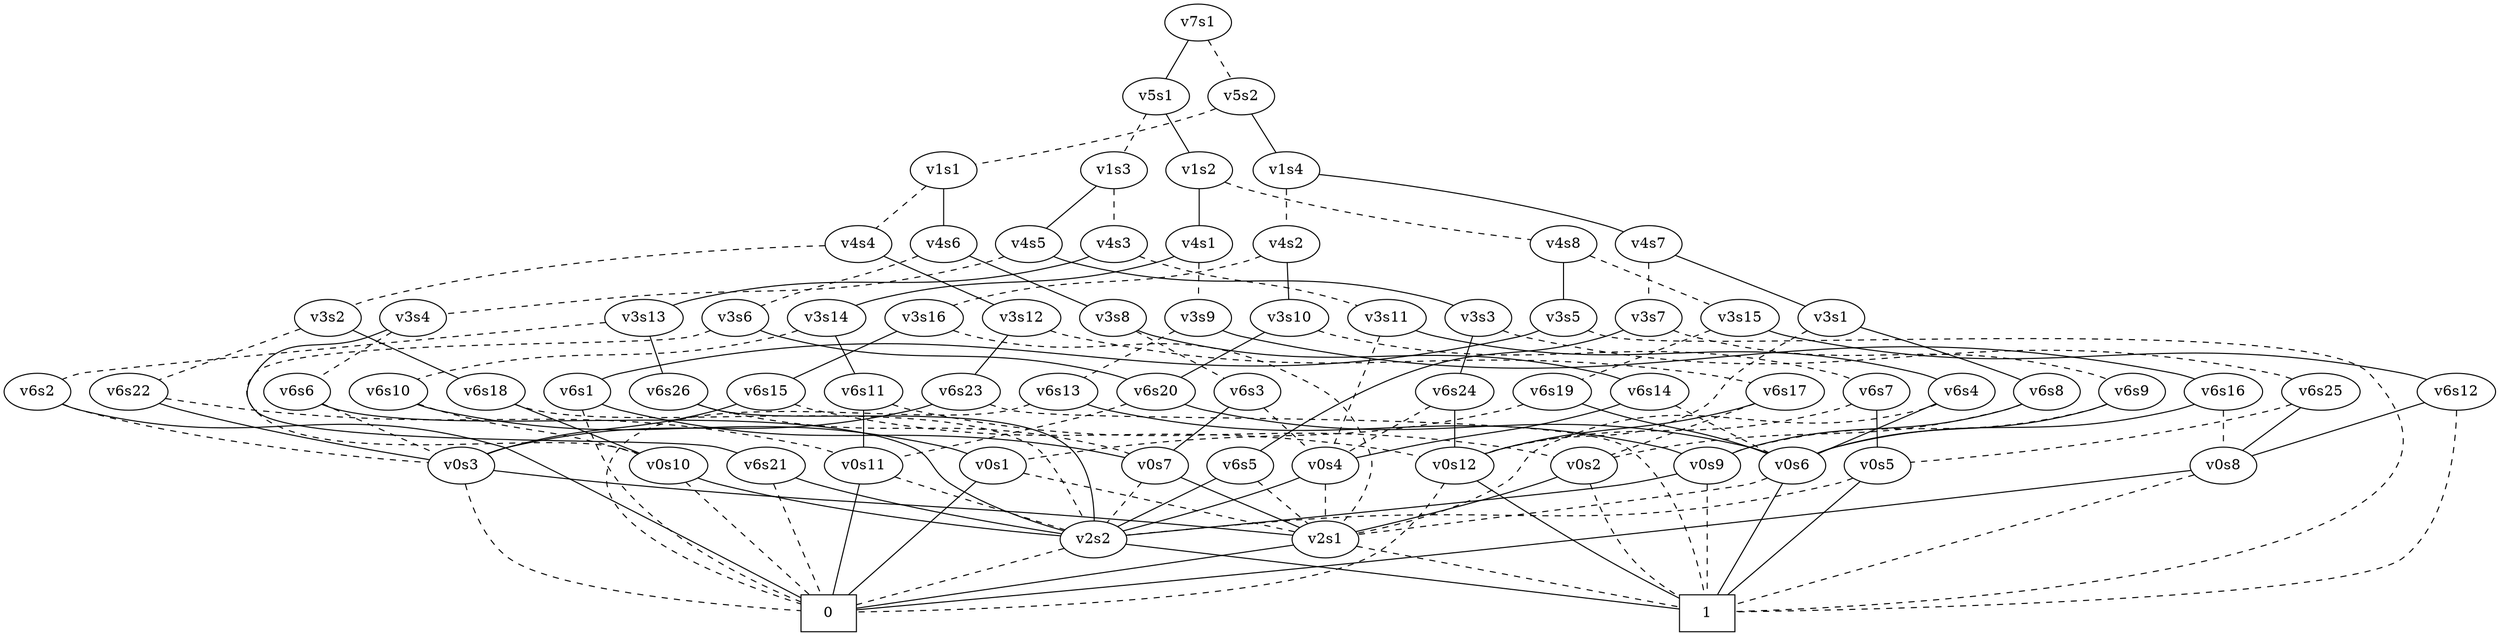 graph BDD_Tree {
	 node1 [label="v7s1"];
	 node2 [label="v5s1"];
	 node1 -- node2 [style=solid];
	 node149 [label="v5s2"];
	 node1 -- node149 [style=dashed];
	 node3 [label="v1s2"];
	 node2 -- node3 [style=solid];
	 node74 [label="v1s3"];
	 node2 -- node74 [style=dashed];
	 node4 [label="v4s1"];
	 node3 -- node4 [style=solid];
	 node45 [label="v4s8"];
	 node3 -- node45 [style=dashed];
	 node5 [label="v3s14"];
	 node4 -- node5 [style=solid];
	 node28 [label="v3s9"];
	 node4 -- node28 [style=dashed];
	 node6 [label="v6s11"];
	 node5 -- node6 [style=solid];
	 node17 [label="v6s10"];
	 node5 -- node17 [style=dashed];
	 node303 [label="v0s11"];
	 node6 -- node303 [style=solid];
	 node282 [label="v0s2"];
	 node6 -- node282 [style=dashed];
	 node307 [label="0",shape=box];
	 node303 -- node307 [style=solid];
	 node305 [label="v2s2"];
	 node303 -- node305 [style=dashed];
	 node306 [label="1",shape=box];
	 node305 -- node306 [style=solid];
	 node307 [label="0",shape=box];
	 node305 -- node307 [style=dashed];
	 node299 [label="v2s1"];
	 node282 -- node299 [style=solid];
	 node306 [label="1",shape=box];
	 node282 -- node306 [style=dashed];
	 node307 [label="0",shape=box];
	 node299 -- node307 [style=solid];
	 node306 [label="1",shape=box];
	 node299 -- node306 [style=dashed];
	 node69 [label="v0s1"];
	 node17 -- node69 [style=solid];
	 node289 [label="v0s10"];
	 node17 -- node289 [style=dashed];
	 node307 [label="0",shape=box];
	 node69 -- node307 [style=solid];
	 node299 [label="v2s1"];
	 node69 -- node299 [style=dashed];
	 node305 [label="v2s2"];
	 node289 -- node305 [style=solid];
	 node307 [label="0",shape=box];
	 node289 -- node307 [style=dashed];
	 node29 [label="v6s16"];
	 node28 -- node29 [style=solid];
	 node38 [label="v6s13"];
	 node28 -- node38 [style=dashed];
	 node254 [label="v0s6"];
	 node29 -- node254 [style=solid];
	 node89 [label="v0s8"];
	 node29 -- node89 [style=dashed];
	 node306 [label="1",shape=box];
	 node254 -- node306 [style=solid];
	 node299 [label="v2s1"];
	 node254 -- node299 [style=dashed];
	 node307 [label="0",shape=box];
	 node89 -- node307 [style=solid];
	 node306 [label="1",shape=box];
	 node89 -- node306 [style=dashed];
	 node181 [label="v0s9"];
	 node38 -- node181 [style=solid];
	 node307 [label="0",shape=box];
	 node38 -- node307 [style=dashed];
	 node305 [label="v2s2"];
	 node181 -- node305 [style=solid];
	 node306 [label="1",shape=box];
	 node181 -- node306 [style=dashed];
	 node46 [label="v3s5"];
	 node45 -- node46 [style=solid];
	 node57 [label="v3s15"];
	 node45 -- node57 [style=dashed];
	 node47 [label="v6s1"];
	 node46 -- node47 [style=solid];
	 node306 [label="1",shape=box];
	 node46 -- node306 [style=dashed];
	 node238 [label="v0s7"];
	 node47 -- node238 [style=solid];
	 node307 [label="0",shape=box];
	 node47 -- node307 [style=dashed];
	 node299 [label="v2s1"];
	 node238 -- node299 [style=solid];
	 node305 [label="v2s2"];
	 node238 -- node305 [style=dashed];
	 node58 [label="v6s12"];
	 node57 -- node58 [style=solid];
	 node63 [label="v6s19"];
	 node57 -- node63 [style=dashed];
	 node89 [label="v0s8"];
	 node58 -- node89 [style=solid];
	 node306 [label="1",shape=box];
	 node58 -- node306 [style=dashed];
	 node254 [label="v0s6"];
	 node63 -- node254 [style=solid];
	 node69 [label="v0s1"];
	 node63 -- node69 [style=dashed];
	 node75 [label="v4s5"];
	 node74 -- node75 [style=solid];
	 node112 [label="v4s3"];
	 node74 -- node112 [style=dashed];
	 node76 [label="v3s3"];
	 node75 -- node76 [style=solid];
	 node97 [label="v3s4"];
	 node75 -- node97 [style=dashed];
	 node77 [label="v6s24"];
	 node76 -- node77 [style=solid];
	 node88 [label="v6s25"];
	 node76 -- node88 [style=dashed];
	 node279 [label="v0s12"];
	 node77 -- node279 [style=solid];
	 node245 [label="v0s4"];
	 node77 -- node245 [style=dashed];
	 node306 [label="1",shape=box];
	 node279 -- node306 [style=solid];
	 node307 [label="0",shape=box];
	 node279 -- node307 [style=dashed];
	 node305 [label="v2s2"];
	 node245 -- node305 [style=solid];
	 node299 [label="v2s1"];
	 node245 -- node299 [style=dashed];
	 node89 [label="v0s8"];
	 node88 -- node89 [style=solid];
	 node200 [label="v0s5"];
	 node88 -- node200 [style=dashed];
	 node306 [label="1",shape=box];
	 node200 -- node306 [style=solid];
	 node305 [label="v2s2"];
	 node200 -- node305 [style=dashed];
	 node98 [label="v6s21"];
	 node97 -- node98 [style=solid];
	 node103 [label="v6s6"];
	 node97 -- node103 [style=dashed];
	 node305 [label="v2s2"];
	 node98 -- node305 [style=solid];
	 node307 [label="0",shape=box];
	 node98 -- node307 [style=dashed];
	 node305 [label="v2s2"];
	 node103 -- node305 [style=solid];
	 node298 [label="v0s3"];
	 node103 -- node298 [style=dashed];
	 node299 [label="v2s1"];
	 node298 -- node299 [style=solid];
	 node307 [label="0",shape=box];
	 node298 -- node307 [style=dashed];
	 node113 [label="v3s13"];
	 node112 -- node113 [style=solid];
	 node132 [label="v3s11"];
	 node112 -- node132 [style=dashed];
	 node114 [label="v6s26"];
	 node113 -- node114 [style=solid];
	 node125 [label="v6s2"];
	 node113 -- node125 [style=dashed];
	 node305 [label="v2s2"];
	 node114 -- node305 [style=solid];
	 node238 [label="v0s7"];
	 node114 -- node238 [style=dashed];
	 node307 [label="0",shape=box];
	 node125 -- node307 [style=solid];
	 node298 [label="v0s3"];
	 node125 -- node298 [style=dashed];
	 node133 [label="v6s4"];
	 node132 -- node133 [style=solid];
	 node245 [label="v0s4"];
	 node132 -- node245 [style=dashed];
	 node254 [label="v0s6"];
	 node133 -- node254 [style=solid];
	 node299 [label="v2s1"];
	 node133 -- node299 [style=dashed];
	 node150 [label="v1s4"];
	 node149 -- node150 [style=solid];
	 node221 [label="v1s1"];
	 node149 -- node221 [style=dashed];
	 node151 [label="v4s7"];
	 node150 -- node151 [style=solid];
	 node186 [label="v4s2"];
	 node150 -- node186 [style=dashed];
	 node152 [label="v3s1"];
	 node151 -- node152 [style=solid];
	 node167 [label="v3s7"];
	 node151 -- node167 [style=dashed];
	 node153 [label="v6s8"];
	 node152 -- node153 [style=solid];
	 node279 [label="v0s12"];
	 node152 -- node279 [style=dashed];
	 node181 [label="v0s9"];
	 node153 -- node181 [style=solid];
	 node282 [label="v0s2"];
	 node153 -- node282 [style=dashed];
	 node168 [label="v6s5"];
	 node167 -- node168 [style=solid];
	 node175 [label="v6s9"];
	 node167 -- node175 [style=dashed];
	 node305 [label="v2s2"];
	 node168 -- node305 [style=solid];
	 node299 [label="v2s1"];
	 node168 -- node299 [style=dashed];
	 node254 [label="v0s6"];
	 node175 -- node254 [style=solid];
	 node181 [label="v0s9"];
	 node175 -- node181 [style=dashed];
	 node187 [label="v3s10"];
	 node186 -- node187 [style=solid];
	 node208 [label="v3s16"];
	 node186 -- node208 [style=dashed];
	 node253 [label="v6s20"];
	 node187 -- node253 [style=solid];
	 node199 [label="v6s7"];
	 node187 -- node199 [style=dashed];
	 node254 [label="v0s6"];
	 node253 -- node254 [style=solid];
	 node303 [label="v0s11"];
	 node253 -- node303 [style=dashed];
	 node200 [label="v0s5"];
	 node199 -- node200 [style=solid];
	 node279 [label="v0s12"];
	 node199 -- node279 [style=dashed];
	 node209 [label="v6s15"];
	 node208 -- node209 [style=solid];
	 node299 [label="v2s1"];
	 node208 -- node299 [style=dashed];
	 node298 [label="v0s3"];
	 node209 -- node298 [style=solid];
	 node279 [label="v0s12"];
	 node209 -- node279 [style=dashed];
	 node222 [label="v4s6"];
	 node221 -- node222 [style=solid];
	 node269 [label="v4s4"];
	 node221 -- node269 [style=dashed];
	 node223 [label="v3s8"];
	 node222 -- node223 [style=solid];
	 node252 [label="v3s6"];
	 node222 -- node252 [style=dashed];
	 node224 [label="v6s14"];
	 node223 -- node224 [style=solid];
	 node237 [label="v6s3"];
	 node223 -- node237 [style=dashed];
	 node245 [label="v0s4"];
	 node224 -- node245 [style=solid];
	 node254 [label="v0s6"];
	 node224 -- node254 [style=dashed];
	 node238 [label="v0s7"];
	 node237 -- node238 [style=solid];
	 node245 [label="v0s4"];
	 node237 -- node245 [style=dashed];
	 node253 [label="v6s20"];
	 node252 -- node253 [style=solid];
	 node289 [label="v0s10"];
	 node252 -- node289 [style=dashed];
	 node270 [label="v3s12"];
	 node269 -- node270 [style=solid];
	 node287 [label="v3s2"];
	 node269 -- node287 [style=dashed];
	 node271 [label="v6s23"];
	 node270 -- node271 [style=solid];
	 node278 [label="v6s17"];
	 node270 -- node278 [style=dashed];
	 node298 [label="v0s3"];
	 node271 -- node298 [style=solid];
	 node306 [label="1",shape=box];
	 node271 -- node306 [style=dashed];
	 node279 [label="v0s12"];
	 node278 -- node279 [style=solid];
	 node282 [label="v0s2"];
	 node278 -- node282 [style=dashed];
	 node288 [label="v6s18"];
	 node287 -- node288 [style=solid];
	 node297 [label="v6s22"];
	 node287 -- node297 [style=dashed];
	 node289 [label="v0s10"];
	 node288 -- node289 [style=solid];
	 node305 [label="v2s2"];
	 node288 -- node305 [style=dashed];
	 node298 [label="v0s3"];
	 node297 -- node298 [style=solid];
	 node303 [label="v0s11"];
	 node297 -- node303 [style=dashed];
}
